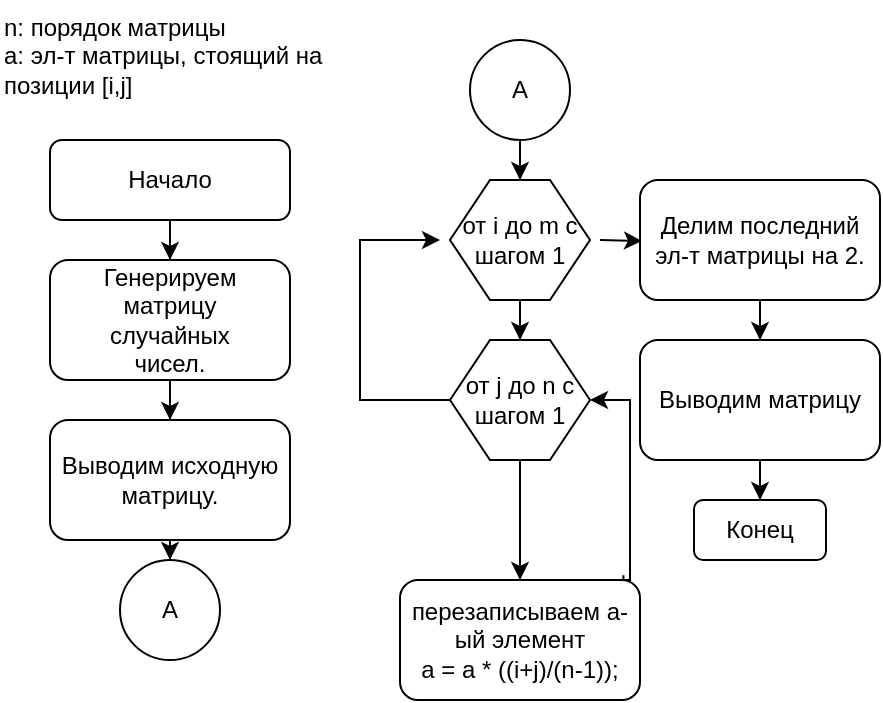 <mxfile version="21.1.1" type="github">
  <diagram id="C5RBs43oDa-KdzZeNtuy" name="Page-1">
    <mxGraphModel dx="683" dy="379" grid="1" gridSize="10" guides="1" tooltips="1" connect="1" arrows="1" fold="1" page="1" pageScale="1" pageWidth="827" pageHeight="1169" math="0" shadow="0">
      <root>
        <mxCell id="WIyWlLk6GJQsqaUBKTNV-0" />
        <mxCell id="WIyWlLk6GJQsqaUBKTNV-1" parent="WIyWlLk6GJQsqaUBKTNV-0" />
        <mxCell id="EkdHyOvBxnh9aAiLOI_5-0" value="" style="edgeStyle=orthogonalEdgeStyle;rounded=0;orthogonalLoop=1;jettySize=auto;html=1;" parent="WIyWlLk6GJQsqaUBKTNV-1" source="EkdHyOvBxnh9aAiLOI_5-1" target="EkdHyOvBxnh9aAiLOI_5-3" edge="1">
          <mxGeometry relative="1" as="geometry" />
        </mxCell>
        <mxCell id="EkdHyOvBxnh9aAiLOI_5-1" value="Начало" style="rounded=1;whiteSpace=wrap;html=1;fontSize=12;glass=0;strokeWidth=1;shadow=0;" parent="WIyWlLk6GJQsqaUBKTNV-1" vertex="1">
          <mxGeometry x="175" y="130" width="120" height="40" as="geometry" />
        </mxCell>
        <mxCell id="EkdHyOvBxnh9aAiLOI_5-2" value="" style="edgeStyle=orthogonalEdgeStyle;rounded=0;orthogonalLoop=1;jettySize=auto;html=1;" parent="WIyWlLk6GJQsqaUBKTNV-1" source="EkdHyOvBxnh9aAiLOI_5-3" target="EkdHyOvBxnh9aAiLOI_5-5" edge="1">
          <mxGeometry relative="1" as="geometry" />
        </mxCell>
        <mxCell id="EkdHyOvBxnh9aAiLOI_5-3" value="&lt;div&gt;Генерируем&lt;/div&gt;матрицу&lt;div&gt;случайных&lt;/div&gt;&lt;div&gt;чисел.&lt;br&gt;&lt;/div&gt;" style="whiteSpace=wrap;html=1;rounded=1;glass=0;strokeWidth=1;shadow=0;" parent="WIyWlLk6GJQsqaUBKTNV-1" vertex="1">
          <mxGeometry x="175" y="190" width="120" height="60" as="geometry" />
        </mxCell>
        <mxCell id="EkdHyOvBxnh9aAiLOI_5-4" value="" style="edgeStyle=orthogonalEdgeStyle;rounded=0;orthogonalLoop=1;jettySize=auto;html=1;" parent="WIyWlLk6GJQsqaUBKTNV-1" source="EkdHyOvBxnh9aAiLOI_5-5" target="EkdHyOvBxnh9aAiLOI_5-15" edge="1">
          <mxGeometry relative="1" as="geometry" />
        </mxCell>
        <mxCell id="EkdHyOvBxnh9aAiLOI_5-5" value="&lt;div&gt;Выводим исходную матрицу.&lt;/div&gt;" style="whiteSpace=wrap;html=1;rounded=1;glass=0;strokeWidth=1;shadow=0;" parent="WIyWlLk6GJQsqaUBKTNV-1" vertex="1">
          <mxGeometry x="175" y="270" width="120" height="60" as="geometry" />
        </mxCell>
        <mxCell id="EkdHyOvBxnh9aAiLOI_5-6" value="" style="edgeStyle=orthogonalEdgeStyle;rounded=0;orthogonalLoop=1;jettySize=auto;html=1;" parent="WIyWlLk6GJQsqaUBKTNV-1" edge="1">
          <mxGeometry relative="1" as="geometry">
            <mxPoint x="410" y="220" as="targetPoint" />
            <mxPoint x="410" y="220" as="sourcePoint" />
          </mxGeometry>
        </mxCell>
        <mxCell id="EkdHyOvBxnh9aAiLOI_5-21" value="" style="edgeStyle=orthogonalEdgeStyle;rounded=0;orthogonalLoop=1;jettySize=auto;html=1;" parent="WIyWlLk6GJQsqaUBKTNV-1" target="EkdHyOvBxnh9aAiLOI_5-20" edge="1">
          <mxGeometry relative="1" as="geometry">
            <mxPoint x="450" y="180" as="sourcePoint" />
          </mxGeometry>
        </mxCell>
        <mxCell id="EkdHyOvBxnh9aAiLOI_5-9" value="&lt;div&gt;n: порядок матрицы&lt;/div&gt;&lt;div&gt;a: эл-т матрицы, стоящий на позиции [i,j]&lt;br&gt;&lt;/div&gt;" style="text;whiteSpace=wrap;html=1;" parent="WIyWlLk6GJQsqaUBKTNV-1" vertex="1">
          <mxGeometry x="150" y="60" width="185" height="65" as="geometry" />
        </mxCell>
        <mxCell id="Cd7KtAKA9BytH3xhhPAx-0" value="" style="edgeStyle=orthogonalEdgeStyle;rounded=0;orthogonalLoop=1;jettySize=auto;html=1;entryX=1;entryY=0.5;entryDx=0;entryDy=0;exitX=0.931;exitY=-0.039;exitDx=0;exitDy=0;exitPerimeter=0;" edge="1" parent="WIyWlLk6GJQsqaUBKTNV-1" source="EkdHyOvBxnh9aAiLOI_5-13" target="AchXT7MokOYVrz_RC3OD-1">
          <mxGeometry relative="1" as="geometry">
            <Array as="points">
              <mxPoint x="462" y="350" />
              <mxPoint x="465" y="350" />
              <mxPoint x="465" y="260" />
            </Array>
          </mxGeometry>
        </mxCell>
        <mxCell id="EkdHyOvBxnh9aAiLOI_5-13" value="&lt;div&gt;перезаписываем a-ый элемент&lt;/div&gt;&lt;div&gt;a = a * ((i+j)/(n-1));&lt;/div&gt;" style="whiteSpace=wrap;html=1;rounded=1;glass=0;strokeWidth=1;shadow=0;" parent="WIyWlLk6GJQsqaUBKTNV-1" vertex="1">
          <mxGeometry x="350" y="350" width="120" height="60" as="geometry" />
        </mxCell>
        <mxCell id="EkdHyOvBxnh9aAiLOI_5-14" value="" style="endArrow=classic;html=1;rounded=0;entryX=0;entryY=0.5;entryDx=0;entryDy=0;exitX=0;exitY=0.5;exitDx=0;exitDy=0;" parent="WIyWlLk6GJQsqaUBKTNV-1" source="AchXT7MokOYVrz_RC3OD-1" edge="1">
          <mxGeometry width="50" height="50" relative="1" as="geometry">
            <mxPoint x="355" y="325" as="sourcePoint" />
            <mxPoint x="370" y="180" as="targetPoint" />
            <Array as="points">
              <mxPoint x="330" y="260" />
              <mxPoint x="330" y="180" />
            </Array>
          </mxGeometry>
        </mxCell>
        <mxCell id="EkdHyOvBxnh9aAiLOI_5-15" value="A" style="ellipse;whiteSpace=wrap;html=1;rounded=1;glass=0;strokeWidth=1;shadow=0;" parent="WIyWlLk6GJQsqaUBKTNV-1" vertex="1">
          <mxGeometry x="210" y="340" width="50" height="50" as="geometry" />
        </mxCell>
        <mxCell id="EkdHyOvBxnh9aAiLOI_5-16" value="" style="edgeStyle=orthogonalEdgeStyle;rounded=0;orthogonalLoop=1;jettySize=auto;html=1;entryX=0.5;entryY=0;entryDx=0;entryDy=0;" parent="WIyWlLk6GJQsqaUBKTNV-1" source="EkdHyOvBxnh9aAiLOI_5-17" target="AchXT7MokOYVrz_RC3OD-0" edge="1">
          <mxGeometry relative="1" as="geometry">
            <mxPoint x="410" y="140" as="targetPoint" />
          </mxGeometry>
        </mxCell>
        <mxCell id="EkdHyOvBxnh9aAiLOI_5-17" value="A" style="ellipse;whiteSpace=wrap;html=1;rounded=1;glass=0;strokeWidth=1;shadow=0;" parent="WIyWlLk6GJQsqaUBKTNV-1" vertex="1">
          <mxGeometry x="385" y="80" width="50" height="50" as="geometry" />
        </mxCell>
        <mxCell id="EkdHyOvBxnh9aAiLOI_5-18" value="&lt;div&gt;Конец&lt;/div&gt;" style="whiteSpace=wrap;html=1;rounded=1;glass=0;strokeWidth=1;shadow=0;" parent="WIyWlLk6GJQsqaUBKTNV-1" vertex="1">
          <mxGeometry x="497" y="310" width="66" height="30" as="geometry" />
        </mxCell>
        <mxCell id="EkdHyOvBxnh9aAiLOI_5-24" value="" style="edgeStyle=orthogonalEdgeStyle;rounded=0;orthogonalLoop=1;jettySize=auto;html=1;" parent="WIyWlLk6GJQsqaUBKTNV-1" source="EkdHyOvBxnh9aAiLOI_5-20" target="EkdHyOvBxnh9aAiLOI_5-23" edge="1">
          <mxGeometry relative="1" as="geometry" />
        </mxCell>
        <mxCell id="EkdHyOvBxnh9aAiLOI_5-20" value="Делим последний эл-т матрицы на 2." style="whiteSpace=wrap;html=1;rounded=1;glass=0;strokeWidth=1;shadow=0;" parent="WIyWlLk6GJQsqaUBKTNV-1" vertex="1">
          <mxGeometry x="470" y="150" width="120" height="60" as="geometry" />
        </mxCell>
        <mxCell id="EkdHyOvBxnh9aAiLOI_5-25" value="" style="edgeStyle=orthogonalEdgeStyle;rounded=0;orthogonalLoop=1;jettySize=auto;html=1;" parent="WIyWlLk6GJQsqaUBKTNV-1" source="EkdHyOvBxnh9aAiLOI_5-23" target="EkdHyOvBxnh9aAiLOI_5-18" edge="1">
          <mxGeometry relative="1" as="geometry" />
        </mxCell>
        <mxCell id="EkdHyOvBxnh9aAiLOI_5-23" value="Выводим матрицу" style="whiteSpace=wrap;html=1;rounded=1;glass=0;strokeWidth=1;shadow=0;" parent="WIyWlLk6GJQsqaUBKTNV-1" vertex="1">
          <mxGeometry x="470" y="230" width="120" height="60" as="geometry" />
        </mxCell>
        <mxCell id="AchXT7MokOYVrz_RC3OD-2" value="" style="edgeStyle=orthogonalEdgeStyle;rounded=0;orthogonalLoop=1;jettySize=auto;html=1;" parent="WIyWlLk6GJQsqaUBKTNV-1" source="AchXT7MokOYVrz_RC3OD-0" target="AchXT7MokOYVrz_RC3OD-1" edge="1">
          <mxGeometry relative="1" as="geometry" />
        </mxCell>
        <mxCell id="AchXT7MokOYVrz_RC3OD-0" value="от i до m с шагом 1" style="shape=hexagon;perimeter=hexagonPerimeter2;whiteSpace=wrap;html=1;fixedSize=1;" parent="WIyWlLk6GJQsqaUBKTNV-1" vertex="1">
          <mxGeometry x="375" y="150" width="70" height="60" as="geometry" />
        </mxCell>
        <mxCell id="AchXT7MokOYVrz_RC3OD-3" value="" style="edgeStyle=orthogonalEdgeStyle;rounded=0;orthogonalLoop=1;jettySize=auto;html=1;" parent="WIyWlLk6GJQsqaUBKTNV-1" source="AchXT7MokOYVrz_RC3OD-1" target="EkdHyOvBxnh9aAiLOI_5-13" edge="1">
          <mxGeometry relative="1" as="geometry" />
        </mxCell>
        <mxCell id="AchXT7MokOYVrz_RC3OD-1" value="от j до n с шагом 1" style="shape=hexagon;perimeter=hexagonPerimeter2;whiteSpace=wrap;html=1;fixedSize=1;" parent="WIyWlLk6GJQsqaUBKTNV-1" vertex="1">
          <mxGeometry x="375" y="230" width="70" height="60" as="geometry" />
        </mxCell>
      </root>
    </mxGraphModel>
  </diagram>
</mxfile>
